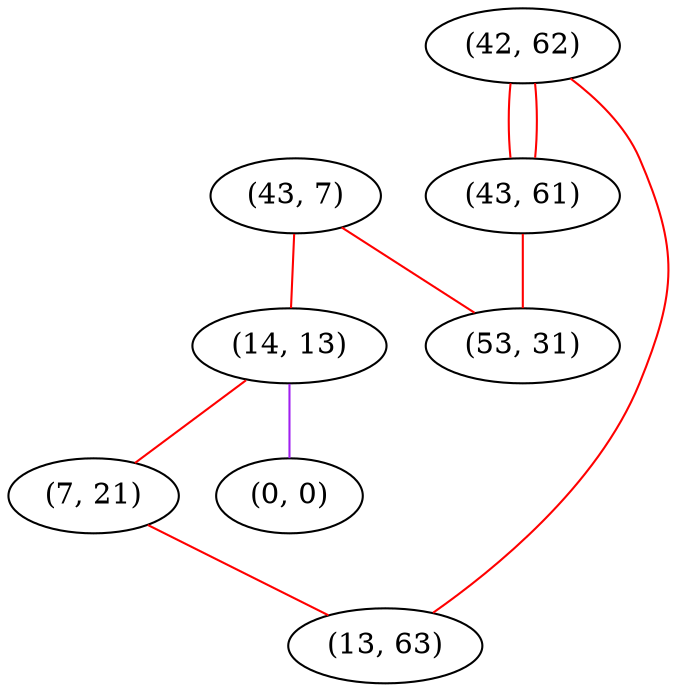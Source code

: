 graph "" {
"(43, 7)";
"(42, 62)";
"(14, 13)";
"(43, 61)";
"(53, 31)";
"(7, 21)";
"(0, 0)";
"(13, 63)";
"(43, 7)" -- "(53, 31)"  [color=red, key=0, weight=1];
"(43, 7)" -- "(14, 13)"  [color=red, key=0, weight=1];
"(42, 62)" -- "(13, 63)"  [color=red, key=0, weight=1];
"(42, 62)" -- "(43, 61)"  [color=red, key=0, weight=1];
"(42, 62)" -- "(43, 61)"  [color=red, key=1, weight=1];
"(14, 13)" -- "(7, 21)"  [color=red, key=0, weight=1];
"(14, 13)" -- "(0, 0)"  [color=purple, key=0, weight=4];
"(43, 61)" -- "(53, 31)"  [color=red, key=0, weight=1];
"(7, 21)" -- "(13, 63)"  [color=red, key=0, weight=1];
}
